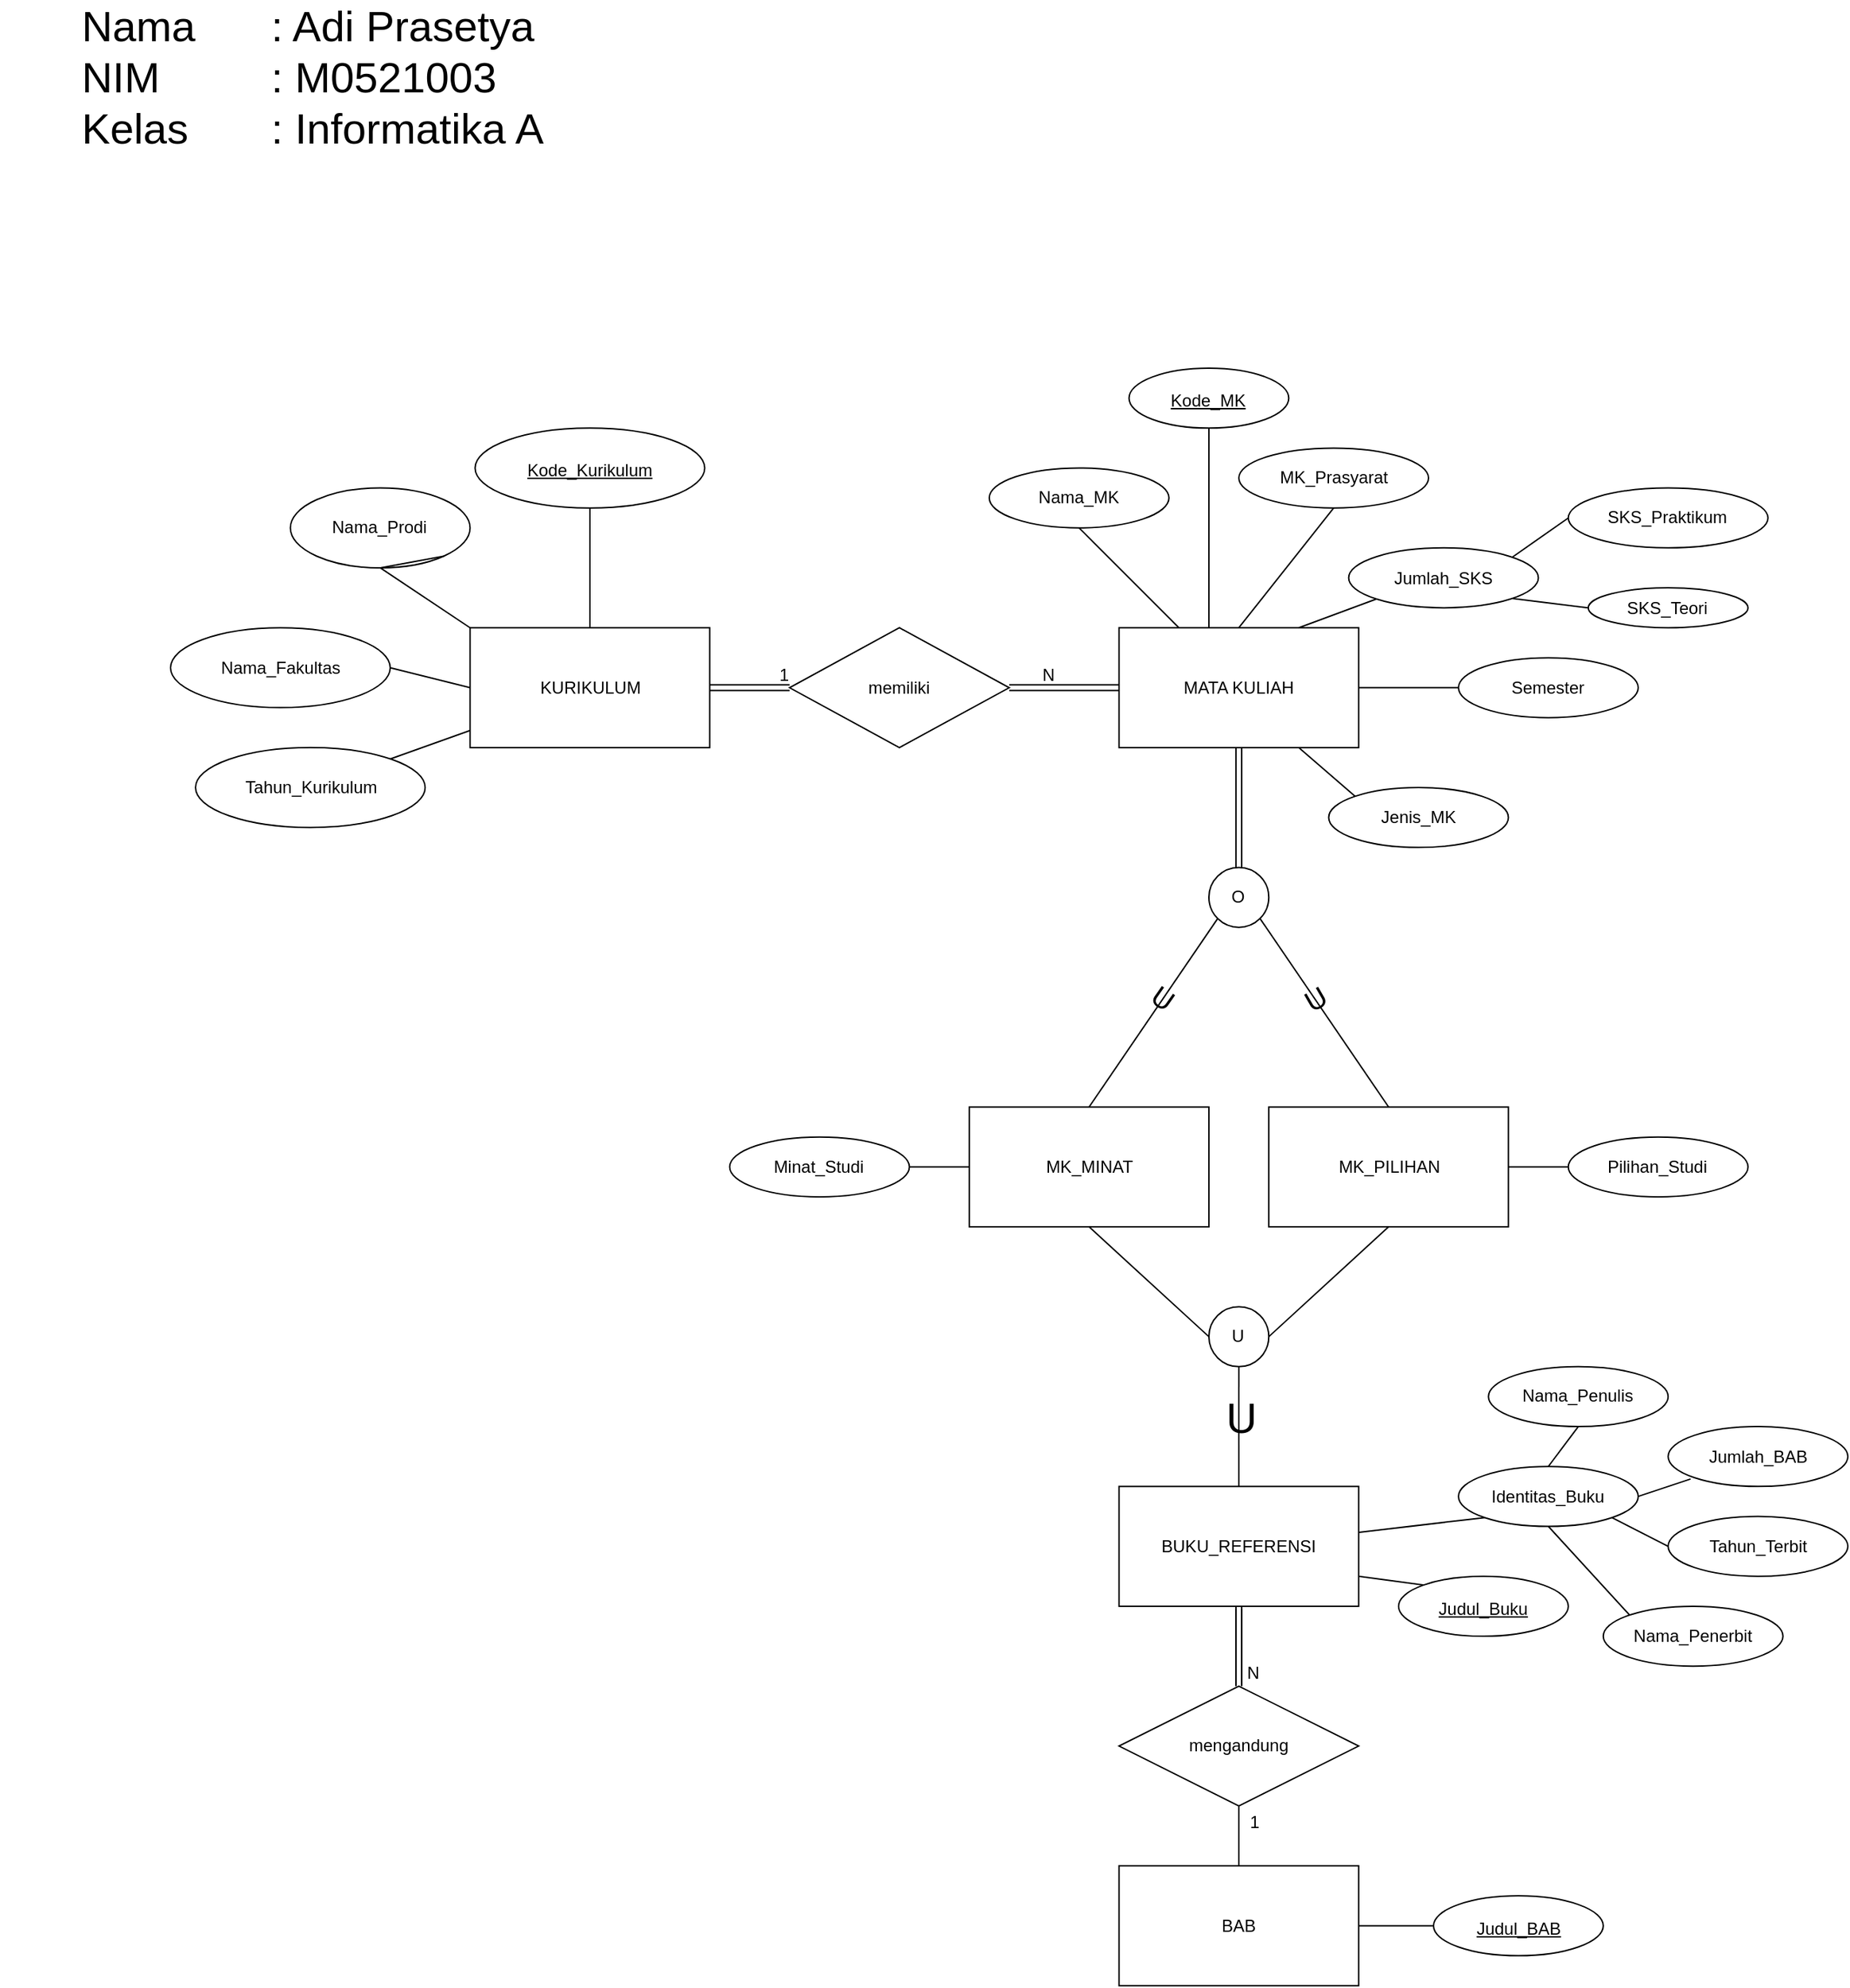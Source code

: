<mxfile version="20.3.0" type="device"><diagram id="R2lEEEUBdFMjLlhIrx00" name="Page-1"><mxGraphModel dx="768" dy="565" grid="1" gridSize="10" guides="1" tooltips="1" connect="1" arrows="1" fold="1" page="1" pageScale="1" pageWidth="1600" pageHeight="900" math="0" shadow="0" extFonts="Permanent Marker^https://fonts.googleapis.com/css?family=Permanent+Marker"><root><mxCell id="0"/><mxCell id="1" parent="0"/><mxCell id="eW2NeaC6sEYK9tU9tCNA-118" value="&lt;div style=&quot;text-align: left; font-size: 30px;&quot;&gt;&lt;span style=&quot;background-color: initial;&quot;&gt;&lt;font style=&quot;font-size: 30px;&quot;&gt;Nama&lt;span style=&quot;white-space: pre;&quot;&gt;&#9;&lt;/span&gt;: Adi Prasetya&lt;/font&gt;&lt;/span&gt;&lt;/div&gt;&lt;font style=&quot;font-size: 30px;&quot;&gt;&lt;div style=&quot;text-align: left;&quot;&gt;&lt;span style=&quot;background-color: initial;&quot;&gt;NIM&amp;nbsp; &amp;nbsp; &lt;span style=&quot;white-space: pre;&quot;&gt;&#9;&lt;/span&gt;: M0521003&lt;/span&gt;&lt;/div&gt;&lt;div style=&quot;text-align: left;&quot;&gt;&lt;span style=&quot;background-color: initial;&quot;&gt;Kelas &lt;span style=&quot;white-space: pre;&quot;&gt;&#9;&lt;/span&gt;: Informatika A&lt;/span&gt;&lt;/div&gt;&lt;/font&gt;" style="text;html=1;strokeColor=none;fillColor=none;align=center;verticalAlign=middle;whiteSpace=wrap;rounded=0;fontSize=12;" parent="1" vertex="1"><mxGeometry x="50" y="70" width="440" height="90" as="geometry"/></mxCell><mxCell id="eW2NeaC6sEYK9tU9tCNA-127" value="" style="group" parent="1" vertex="1" connectable="0"><mxGeometry x="170" y="320" width="1180" height="1137.86" as="geometry"/></mxCell><mxCell id="eW2NeaC6sEYK9tU9tCNA-1" value="KURIKULUM" style="rounded=0;whiteSpace=wrap;html=1;" parent="eW2NeaC6sEYK9tU9tCNA-127" vertex="1"><mxGeometry x="210.714" y="182.62" width="168.571" height="84.286" as="geometry"/></mxCell><mxCell id="eW2NeaC6sEYK9tU9tCNA-2" value="MATA KULIAH" style="rounded=0;whiteSpace=wrap;html=1;" parent="eW2NeaC6sEYK9tU9tCNA-127" vertex="1"><mxGeometry x="667.262" y="182.62" width="168.571" height="84.286" as="geometry"/></mxCell><mxCell id="eW2NeaC6sEYK9tU9tCNA-4" value="memiliki" style="rhombus;whiteSpace=wrap;html=1;" parent="eW2NeaC6sEYK9tU9tCNA-127" vertex="1"><mxGeometry x="435.476" y="182.62" width="154.524" height="84.286" as="geometry"/></mxCell><mxCell id="eW2NeaC6sEYK9tU9tCNA-11" style="edgeStyle=none;rounded=0;orthogonalLoop=1;jettySize=auto;html=1;exitX=0.5;exitY=1;exitDx=0;exitDy=0;endArrow=none;endFill=0;" parent="eW2NeaC6sEYK9tU9tCNA-127" edge="1"><mxGeometry relative="1" as="geometry"><mxPoint x="730.476" y="42.143" as="sourcePoint"/><mxPoint x="730.476" y="182.62" as="targetPoint"/></mxGeometry></mxCell><mxCell id="eW2NeaC6sEYK9tU9tCNA-10" style="rounded=0;orthogonalLoop=1;jettySize=auto;html=1;exitX=0.5;exitY=1;exitDx=0;exitDy=0;entryX=0.25;entryY=0;entryDx=0;entryDy=0;endArrow=none;endFill=0;" parent="eW2NeaC6sEYK9tU9tCNA-127" source="eW2NeaC6sEYK9tU9tCNA-7" target="eW2NeaC6sEYK9tU9tCNA-2" edge="1"><mxGeometry relative="1" as="geometry"/></mxCell><mxCell id="eW2NeaC6sEYK9tU9tCNA-7" value="Nama_MK" style="ellipse;whiteSpace=wrap;html=1;" parent="eW2NeaC6sEYK9tU9tCNA-127" vertex="1"><mxGeometry x="575.952" y="70.238" width="126.429" height="42.143" as="geometry"/></mxCell><mxCell id="eW2NeaC6sEYK9tU9tCNA-13" style="edgeStyle=none;rounded=0;orthogonalLoop=1;jettySize=auto;html=1;exitX=0.5;exitY=1;exitDx=0;exitDy=0;entryX=0.5;entryY=0;entryDx=0;entryDy=0;endArrow=none;endFill=0;" parent="eW2NeaC6sEYK9tU9tCNA-127" source="eW2NeaC6sEYK9tU9tCNA-12" target="eW2NeaC6sEYK9tU9tCNA-2" edge="1"><mxGeometry relative="1" as="geometry"/></mxCell><mxCell id="eW2NeaC6sEYK9tU9tCNA-12" value="MK_Prasyarat" style="ellipse;whiteSpace=wrap;html=1;" parent="eW2NeaC6sEYK9tU9tCNA-127" vertex="1"><mxGeometry x="751.548" y="56.191" width="133.452" height="42.143" as="geometry"/></mxCell><mxCell id="eW2NeaC6sEYK9tU9tCNA-15" style="edgeStyle=none;rounded=0;orthogonalLoop=1;jettySize=auto;html=1;exitX=0;exitY=1;exitDx=0;exitDy=0;entryX=0.75;entryY=0;entryDx=0;entryDy=0;endArrow=none;endFill=0;" parent="eW2NeaC6sEYK9tU9tCNA-127" source="eW2NeaC6sEYK9tU9tCNA-14" target="eW2NeaC6sEYK9tU9tCNA-2" edge="1"><mxGeometry relative="1" as="geometry"/></mxCell><mxCell id="eW2NeaC6sEYK9tU9tCNA-14" value="Jumlah_SKS" style="ellipse;whiteSpace=wrap;html=1;" parent="eW2NeaC6sEYK9tU9tCNA-127" vertex="1"><mxGeometry x="828.81" y="126.429" width="133.452" height="42.143" as="geometry"/></mxCell><mxCell id="eW2NeaC6sEYK9tU9tCNA-16" value="O" style="ellipse;whiteSpace=wrap;html=1;aspect=fixed;" parent="eW2NeaC6sEYK9tU9tCNA-127" vertex="1"><mxGeometry x="730.476" y="351.191" width="42.143" height="42.143" as="geometry"/></mxCell><mxCell id="eW2NeaC6sEYK9tU9tCNA-20" style="edgeStyle=none;rounded=0;orthogonalLoop=1;jettySize=auto;html=1;exitX=0.5;exitY=1;exitDx=0;exitDy=0;entryX=0.5;entryY=0;entryDx=0;entryDy=0;endArrow=none;endFill=0;shape=link;" parent="eW2NeaC6sEYK9tU9tCNA-127" source="eW2NeaC6sEYK9tU9tCNA-2" target="eW2NeaC6sEYK9tU9tCNA-16" edge="1"><mxGeometry relative="1" as="geometry"/></mxCell><mxCell id="eW2NeaC6sEYK9tU9tCNA-18" value="MK_PILIHAN" style="rounded=0;whiteSpace=wrap;html=1;" parent="eW2NeaC6sEYK9tU9tCNA-127" vertex="1"><mxGeometry x="772.619" y="519.763" width="168.571" height="84.286" as="geometry"/></mxCell><mxCell id="eW2NeaC6sEYK9tU9tCNA-23" style="edgeStyle=none;rounded=0;orthogonalLoop=1;jettySize=auto;html=1;entryX=0.5;entryY=0;entryDx=0;entryDy=0;endArrow=none;endFill=0;startArrow=none;startFill=0;exitX=1;exitY=1;exitDx=0;exitDy=0;" parent="eW2NeaC6sEYK9tU9tCNA-127" source="eW2NeaC6sEYK9tU9tCNA-16" target="eW2NeaC6sEYK9tU9tCNA-18" edge="1"><mxGeometry relative="1" as="geometry"><mxPoint x="856.905" y="449.525" as="sourcePoint"/></mxGeometry></mxCell><mxCell id="eW2NeaC6sEYK9tU9tCNA-19" value="MK_MINAT" style="rounded=0;whiteSpace=wrap;html=1;" parent="eW2NeaC6sEYK9tU9tCNA-127" vertex="1"><mxGeometry x="561.905" y="519.763" width="168.571" height="84.286" as="geometry"/></mxCell><mxCell id="eW2NeaC6sEYK9tU9tCNA-22" style="edgeStyle=none;rounded=0;orthogonalLoop=1;jettySize=auto;html=1;exitX=0;exitY=1;exitDx=0;exitDy=0;entryX=0.5;entryY=0;entryDx=0;entryDy=0;endArrow=none;endFill=0;" parent="eW2NeaC6sEYK9tU9tCNA-127" source="eW2NeaC6sEYK9tU9tCNA-16" target="eW2NeaC6sEYK9tU9tCNA-19" edge="1"><mxGeometry relative="1" as="geometry"/></mxCell><mxCell id="eW2NeaC6sEYK9tU9tCNA-29" style="edgeStyle=none;rounded=0;orthogonalLoop=1;jettySize=auto;html=1;exitX=0;exitY=0.5;exitDx=0;exitDy=0;entryX=1;entryY=0;entryDx=0;entryDy=0;startArrow=none;startFill=0;endArrow=none;endFill=0;" parent="eW2NeaC6sEYK9tU9tCNA-127" source="eW2NeaC6sEYK9tU9tCNA-26" edge="1"><mxGeometry relative="1" as="geometry"><mxPoint x="943.912" y="132.987" as="targetPoint"/></mxGeometry></mxCell><mxCell id="eW2NeaC6sEYK9tU9tCNA-26" value="SKS_Praktikum" style="ellipse;whiteSpace=wrap;html=1;" parent="eW2NeaC6sEYK9tU9tCNA-127" vertex="1"><mxGeometry x="983.333" y="84.286" width="140.476" height="42.143" as="geometry"/></mxCell><mxCell id="eW2NeaC6sEYK9tU9tCNA-30" style="edgeStyle=none;rounded=0;orthogonalLoop=1;jettySize=auto;html=1;exitX=0;exitY=0.5;exitDx=0;exitDy=0;entryX=1;entryY=1;entryDx=0;entryDy=0;startArrow=none;startFill=0;endArrow=none;endFill=0;" parent="eW2NeaC6sEYK9tU9tCNA-127" source="eW2NeaC6sEYK9tU9tCNA-27" edge="1"><mxGeometry relative="1" as="geometry"><mxPoint x="943.912" y="162.013" as="targetPoint"/></mxGeometry></mxCell><mxCell id="eW2NeaC6sEYK9tU9tCNA-27" value="SKS_Teori" style="ellipse;whiteSpace=wrap;html=1;" parent="eW2NeaC6sEYK9tU9tCNA-127" vertex="1"><mxGeometry x="997.381" y="154.524" width="112.381" height="28.095" as="geometry"/></mxCell><mxCell id="eW2NeaC6sEYK9tU9tCNA-41" value="&lt;font style=&quot;font-size: 12px;&quot;&gt;Kode_MK&lt;/font&gt;" style="ellipse;whiteSpace=wrap;html=1;align=center;fontStyle=4;strokeColor=default;fontSize=18;" parent="eW2NeaC6sEYK9tU9tCNA-127" vertex="1"><mxGeometry x="674.286" width="112.381" height="42.143" as="geometry"/></mxCell><mxCell id="eW2NeaC6sEYK9tU9tCNA-42" value="BUKU_REFERENSI" style="rounded=0;whiteSpace=wrap;html=1;" parent="eW2NeaC6sEYK9tU9tCNA-127" vertex="1"><mxGeometry x="667.262" y="786.669" width="168.571" height="84.286" as="geometry"/></mxCell><mxCell id="eW2NeaC6sEYK9tU9tCNA-92" value="" style="edgeStyle=none;shape=link;rounded=0;orthogonalLoop=1;jettySize=auto;html=1;fontSize=12;startArrow=none;startFill=0;endArrow=none;endFill=0;targetPerimeterSpacing=2;" parent="eW2NeaC6sEYK9tU9tCNA-127" source="eW2NeaC6sEYK9tU9tCNA-46" target="eW2NeaC6sEYK9tU9tCNA-42" edge="1"><mxGeometry relative="1" as="geometry"/></mxCell><mxCell id="eW2NeaC6sEYK9tU9tCNA-46" value="mengandung" style="shape=rhombus;perimeter=rhombusPerimeter;whiteSpace=wrap;html=1;align=center;strokeColor=default;fontSize=12;" parent="eW2NeaC6sEYK9tU9tCNA-127" vertex="1"><mxGeometry x="667.262" y="927.145" width="168.571" height="84.286" as="geometry"/></mxCell><mxCell id="eW2NeaC6sEYK9tU9tCNA-48" value="BAB" style="rounded=0;whiteSpace=wrap;html=1;" parent="eW2NeaC6sEYK9tU9tCNA-127" vertex="1"><mxGeometry x="667.262" y="1053.574" width="168.571" height="84.286" as="geometry"/></mxCell><mxCell id="eW2NeaC6sEYK9tU9tCNA-53" style="edgeStyle=none;rounded=0;orthogonalLoop=1;jettySize=auto;html=1;exitX=1;exitY=0.5;exitDx=0;exitDy=0;entryX=0.5;entryY=1;entryDx=0;entryDy=0;fontSize=12;startArrow=none;startFill=0;endArrow=none;endFill=0;" parent="eW2NeaC6sEYK9tU9tCNA-127" source="eW2NeaC6sEYK9tU9tCNA-50" target="eW2NeaC6sEYK9tU9tCNA-18" edge="1"><mxGeometry relative="1" as="geometry"/></mxCell><mxCell id="eW2NeaC6sEYK9tU9tCNA-54" style="edgeStyle=none;rounded=0;orthogonalLoop=1;jettySize=auto;html=1;exitX=0.5;exitY=1;exitDx=0;exitDy=0;entryX=0.5;entryY=0;entryDx=0;entryDy=0;fontSize=12;startArrow=none;startFill=0;endArrow=none;endFill=0;" parent="eW2NeaC6sEYK9tU9tCNA-127" source="eW2NeaC6sEYK9tU9tCNA-50" target="eW2NeaC6sEYK9tU9tCNA-42" edge="1"><mxGeometry relative="1" as="geometry"/></mxCell><mxCell id="eW2NeaC6sEYK9tU9tCNA-50" value="U" style="ellipse;whiteSpace=wrap;html=1;aspect=fixed;" parent="eW2NeaC6sEYK9tU9tCNA-127" vertex="1"><mxGeometry x="730.476" y="660.24" width="42.143" height="42.143" as="geometry"/></mxCell><mxCell id="eW2NeaC6sEYK9tU9tCNA-74" style="edgeStyle=none;rounded=0;orthogonalLoop=1;jettySize=auto;html=1;exitX=0.5;exitY=1;exitDx=0;exitDy=0;entryX=0.5;entryY=0;entryDx=0;entryDy=0;fontSize=12;startArrow=none;startFill=0;endArrow=none;endFill=0;" parent="eW2NeaC6sEYK9tU9tCNA-127" source="eW2NeaC6sEYK9tU9tCNA-55" target="eW2NeaC6sEYK9tU9tCNA-1" edge="1"><mxGeometry relative="1" as="geometry"/></mxCell><mxCell id="eW2NeaC6sEYK9tU9tCNA-55" value="&lt;font style=&quot;font-size: 12px;&quot;&gt;Kode_Kurikulum&lt;/font&gt;" style="ellipse;whiteSpace=wrap;html=1;align=center;fontStyle=4;strokeColor=default;fontSize=18;" parent="eW2NeaC6sEYK9tU9tCNA-127" vertex="1"><mxGeometry x="214.226" y="42.143" width="161.548" height="56.191" as="geometry"/></mxCell><mxCell id="eW2NeaC6sEYK9tU9tCNA-67" style="edgeStyle=none;rounded=0;orthogonalLoop=1;jettySize=auto;html=1;exitX=0.5;exitY=1;exitDx=0;exitDy=0;entryX=0;entryY=0;entryDx=0;entryDy=0;fontSize=12;startArrow=none;startFill=0;endArrow=none;endFill=0;" parent="eW2NeaC6sEYK9tU9tCNA-127" source="eW2NeaC6sEYK9tU9tCNA-60" target="eW2NeaC6sEYK9tU9tCNA-1" edge="1"><mxGeometry relative="1" as="geometry"/></mxCell><mxCell id="eW2NeaC6sEYK9tU9tCNA-60" value="Nama_Prodi" style="ellipse;whiteSpace=wrap;html=1;" parent="eW2NeaC6sEYK9tU9tCNA-127" vertex="1"><mxGeometry x="84.286" y="84.286" width="126.429" height="56.191" as="geometry"/></mxCell><mxCell id="eW2NeaC6sEYK9tU9tCNA-64" style="edgeStyle=none;rounded=0;orthogonalLoop=1;jettySize=auto;html=1;exitX=1;exitY=0.5;exitDx=0;exitDy=0;entryX=0;entryY=0.5;entryDx=0;entryDy=0;fontSize=12;startArrow=none;startFill=0;endArrow=none;endFill=0;" parent="eW2NeaC6sEYK9tU9tCNA-127" source="eW2NeaC6sEYK9tU9tCNA-63" target="eW2NeaC6sEYK9tU9tCNA-1" edge="1"><mxGeometry relative="1" as="geometry"/></mxCell><mxCell id="eW2NeaC6sEYK9tU9tCNA-63" value="Nama_Fakultas" style="ellipse;whiteSpace=wrap;html=1;" parent="eW2NeaC6sEYK9tU9tCNA-127" vertex="1"><mxGeometry y="182.62" width="154.524" height="56.191" as="geometry"/></mxCell><mxCell id="eW2NeaC6sEYK9tU9tCNA-71" value="" style="edgeStyle=none;rounded=0;orthogonalLoop=1;jettySize=auto;html=1;fontSize=12;startArrow=none;startFill=0;endArrow=none;endFill=0;" parent="eW2NeaC6sEYK9tU9tCNA-127" source="eW2NeaC6sEYK9tU9tCNA-70" target="eW2NeaC6sEYK9tU9tCNA-1" edge="1"><mxGeometry relative="1" as="geometry"/></mxCell><mxCell id="eW2NeaC6sEYK9tU9tCNA-70" value="Tahun_Kurikulum" style="ellipse;whiteSpace=wrap;html=1;" parent="eW2NeaC6sEYK9tU9tCNA-127" vertex="1"><mxGeometry x="17.56" y="266.905" width="161.548" height="56.191" as="geometry"/></mxCell><mxCell id="eW2NeaC6sEYK9tU9tCNA-76" style="edgeStyle=none;rounded=0;orthogonalLoop=1;jettySize=auto;html=1;exitX=0;exitY=0.5;exitDx=0;exitDy=0;entryX=1;entryY=0.5;entryDx=0;entryDy=0;fontSize=12;startArrow=none;startFill=0;endArrow=none;endFill=0;" parent="eW2NeaC6sEYK9tU9tCNA-127" source="eW2NeaC6sEYK9tU9tCNA-75" target="eW2NeaC6sEYK9tU9tCNA-2" edge="1"><mxGeometry relative="1" as="geometry"/></mxCell><mxCell id="eW2NeaC6sEYK9tU9tCNA-75" value="Semester" style="ellipse;whiteSpace=wrap;html=1;" parent="eW2NeaC6sEYK9tU9tCNA-127" vertex="1"><mxGeometry x="906.071" y="203.691" width="126.429" height="42.143" as="geometry"/></mxCell><mxCell id="eW2NeaC6sEYK9tU9tCNA-80" style="edgeStyle=none;rounded=0;orthogonalLoop=1;jettySize=auto;html=1;exitX=1;exitY=0.5;exitDx=0;exitDy=0;entryX=0;entryY=0.5;entryDx=0;entryDy=0;fontSize=12;startArrow=none;startFill=0;endArrow=none;endFill=0;" parent="eW2NeaC6sEYK9tU9tCNA-127" source="eW2NeaC6sEYK9tU9tCNA-78" target="eW2NeaC6sEYK9tU9tCNA-19" edge="1"><mxGeometry relative="1" as="geometry"/></mxCell><mxCell id="eW2NeaC6sEYK9tU9tCNA-78" value="Minat_Studi" style="ellipse;whiteSpace=wrap;html=1;" parent="eW2NeaC6sEYK9tU9tCNA-127" vertex="1"><mxGeometry x="393.333" y="540.835" width="126.429" height="42.143" as="geometry"/></mxCell><mxCell id="eW2NeaC6sEYK9tU9tCNA-83" style="edgeStyle=none;rounded=0;orthogonalLoop=1;jettySize=auto;html=1;exitX=0;exitY=0.5;exitDx=0;exitDy=0;entryX=1;entryY=0.5;entryDx=0;entryDy=0;fontSize=12;startArrow=none;startFill=0;endArrow=none;endFill=0;" parent="eW2NeaC6sEYK9tU9tCNA-127" source="eW2NeaC6sEYK9tU9tCNA-81" target="eW2NeaC6sEYK9tU9tCNA-18" edge="1"><mxGeometry relative="1" as="geometry"/></mxCell><mxCell id="eW2NeaC6sEYK9tU9tCNA-81" value="Pilihan_Studi" style="ellipse;whiteSpace=wrap;html=1;" parent="eW2NeaC6sEYK9tU9tCNA-127" vertex="1"><mxGeometry x="983.333" y="540.835" width="126.429" height="42.143" as="geometry"/></mxCell><mxCell id="eW2NeaC6sEYK9tU9tCNA-84" value="Jenis_MK" style="ellipse;whiteSpace=wrap;html=1;" parent="eW2NeaC6sEYK9tU9tCNA-127" vertex="1"><mxGeometry x="814.762" y="295.001" width="126.429" height="42.143" as="geometry"/></mxCell><mxCell id="eW2NeaC6sEYK9tU9tCNA-86" value="" style="endArrow=none;html=1;rounded=0;fontSize=12;shape=link;exitX=1;exitY=0.5;exitDx=0;exitDy=0;entryX=0;entryY=0.5;entryDx=0;entryDy=0;" parent="eW2NeaC6sEYK9tU9tCNA-127" source="eW2NeaC6sEYK9tU9tCNA-1" target="eW2NeaC6sEYK9tU9tCNA-4" edge="1"><mxGeometry relative="1" as="geometry"><mxPoint x="407.381" y="140.477" as="sourcePoint"/><mxPoint x="632.143" y="140.477" as="targetPoint"/></mxGeometry></mxCell><mxCell id="eW2NeaC6sEYK9tU9tCNA-87" value="1" style="resizable=0;html=1;align=right;verticalAlign=bottom;strokeColor=default;fontSize=12;" parent="eW2NeaC6sEYK9tU9tCNA-86" connectable="0" vertex="1"><mxGeometry x="1" relative="1" as="geometry"/></mxCell><mxCell id="eW2NeaC6sEYK9tU9tCNA-52" style="edgeStyle=none;rounded=0;orthogonalLoop=1;jettySize=auto;html=1;exitX=0.5;exitY=1;exitDx=0;exitDy=0;fontSize=12;startArrow=none;startFill=0;endArrow=none;endFill=0;entryX=0;entryY=0.5;entryDx=0;entryDy=0;" parent="eW2NeaC6sEYK9tU9tCNA-127" source="eW2NeaC6sEYK9tU9tCNA-19" target="eW2NeaC6sEYK9tU9tCNA-50" edge="1"><mxGeometry relative="1" as="geometry"/></mxCell><mxCell id="eW2NeaC6sEYK9tU9tCNA-88" value="" style="endArrow=none;html=1;rounded=0;fontSize=12;shape=link;exitX=1;exitY=0.5;exitDx=0;exitDy=0;entryX=0;entryY=0.5;entryDx=0;entryDy=0;targetPerimeterSpacing=2;" parent="eW2NeaC6sEYK9tU9tCNA-127" source="eW2NeaC6sEYK9tU9tCNA-4" target="eW2NeaC6sEYK9tU9tCNA-2" edge="1"><mxGeometry relative="1" as="geometry"><mxPoint x="561.905" y="266.905" as="sourcePoint"/><mxPoint x="618.095" y="266.905" as="targetPoint"/></mxGeometry></mxCell><mxCell id="eW2NeaC6sEYK9tU9tCNA-89" value="N" style="resizable=0;html=1;align=right;verticalAlign=bottom;strokeColor=default;fontSize=12;" parent="eW2NeaC6sEYK9tU9tCNA-88" connectable="0" vertex="1"><mxGeometry x="1" relative="1" as="geometry"><mxPoint x="-45" as="offset"/></mxGeometry></mxCell><mxCell id="eW2NeaC6sEYK9tU9tCNA-90" value="" style="endArrow=none;html=1;rounded=0;fontSize=12;targetPerimeterSpacing=2;shape=link;exitX=0.5;exitY=1;exitDx=0;exitDy=0;entryX=0.5;entryY=0;entryDx=0;entryDy=0;" parent="eW2NeaC6sEYK9tU9tCNA-127" source="eW2NeaC6sEYK9tU9tCNA-42" target="eW2NeaC6sEYK9tU9tCNA-46" edge="1"><mxGeometry relative="1" as="geometry"><mxPoint x="505.714" y="927.145" as="sourcePoint"/><mxPoint x="730.476" y="927.145" as="targetPoint"/></mxGeometry></mxCell><mxCell id="eW2NeaC6sEYK9tU9tCNA-91" value="N" style="resizable=0;html=1;align=right;verticalAlign=bottom;strokeColor=default;fontSize=12;" parent="eW2NeaC6sEYK9tU9tCNA-90" connectable="0" vertex="1"><mxGeometry x="1" relative="1" as="geometry"><mxPoint x="15" as="offset"/></mxGeometry></mxCell><mxCell id="eW2NeaC6sEYK9tU9tCNA-85" style="edgeStyle=none;rounded=0;orthogonalLoop=1;jettySize=auto;html=1;exitX=0.75;exitY=1;exitDx=0;exitDy=0;entryX=0;entryY=0;entryDx=0;entryDy=0;fontSize=12;startArrow=none;startFill=0;endArrow=none;endFill=0;" parent="eW2NeaC6sEYK9tU9tCNA-127" source="eW2NeaC6sEYK9tU9tCNA-2" target="eW2NeaC6sEYK9tU9tCNA-84" edge="1"><mxGeometry relative="1" as="geometry"/></mxCell><mxCell id="eW2NeaC6sEYK9tU9tCNA-93" value="" style="endArrow=none;html=1;rounded=0;fontSize=12;targetPerimeterSpacing=2;exitX=0.5;exitY=0;exitDx=0;exitDy=0;entryX=0.5;entryY=1;entryDx=0;entryDy=0;" parent="eW2NeaC6sEYK9tU9tCNA-127" source="eW2NeaC6sEYK9tU9tCNA-48" target="eW2NeaC6sEYK9tU9tCNA-46" edge="1"><mxGeometry relative="1" as="geometry"><mxPoint x="505.714" y="927.145" as="sourcePoint"/><mxPoint x="730.476" y="927.145" as="targetPoint"/></mxGeometry></mxCell><mxCell id="eW2NeaC6sEYK9tU9tCNA-94" value="1" style="resizable=0;html=1;align=right;verticalAlign=bottom;strokeColor=default;fontSize=12;" parent="eW2NeaC6sEYK9tU9tCNA-93" connectable="0" vertex="1"><mxGeometry x="1" relative="1" as="geometry"><mxPoint x="15" y="20" as="offset"/></mxGeometry></mxCell><mxCell id="eW2NeaC6sEYK9tU9tCNA-97" value="Nama_Penulis" style="ellipse;whiteSpace=wrap;html=1;" parent="eW2NeaC6sEYK9tU9tCNA-127" vertex="1"><mxGeometry x="927.143" y="702.383" width="126.429" height="42.143" as="geometry"/></mxCell><mxCell id="eW2NeaC6sEYK9tU9tCNA-98" value="Jumlah_BAB" style="ellipse;whiteSpace=wrap;html=1;" parent="eW2NeaC6sEYK9tU9tCNA-127" vertex="1"><mxGeometry x="1053.571" y="744.526" width="126.429" height="42.143" as="geometry"/></mxCell><mxCell id="eW2NeaC6sEYK9tU9tCNA-106" style="edgeStyle=none;rounded=0;orthogonalLoop=1;jettySize=auto;html=1;exitX=0;exitY=0;exitDx=0;exitDy=0;entryX=1;entryY=0.75;entryDx=0;entryDy=0;fontSize=12;startArrow=none;startFill=0;endArrow=none;endFill=0;targetPerimeterSpacing=2;" parent="eW2NeaC6sEYK9tU9tCNA-127" source="eW2NeaC6sEYK9tU9tCNA-105" target="eW2NeaC6sEYK9tU9tCNA-42" edge="1"><mxGeometry relative="1" as="geometry"/></mxCell><mxCell id="eW2NeaC6sEYK9tU9tCNA-105" value="&lt;font style=&quot;font-size: 12px;&quot;&gt;Judul_Buku&lt;/font&gt;" style="ellipse;whiteSpace=wrap;html=1;align=center;fontStyle=4;strokeColor=default;fontSize=18;" parent="eW2NeaC6sEYK9tU9tCNA-127" vertex="1"><mxGeometry x="863.929" y="849.883" width="119.405" height="42.143" as="geometry"/></mxCell><mxCell id="eW2NeaC6sEYK9tU9tCNA-109" style="edgeStyle=none;rounded=0;orthogonalLoop=1;jettySize=auto;html=1;exitX=0;exitY=0.5;exitDx=0;exitDy=0;entryX=1;entryY=0.5;entryDx=0;entryDy=0;fontSize=12;startArrow=none;startFill=0;endArrow=none;endFill=0;targetPerimeterSpacing=2;" parent="eW2NeaC6sEYK9tU9tCNA-127" source="eW2NeaC6sEYK9tU9tCNA-108" target="eW2NeaC6sEYK9tU9tCNA-48" edge="1"><mxGeometry relative="1" as="geometry"/></mxCell><mxCell id="eW2NeaC6sEYK9tU9tCNA-108" value="&lt;font style=&quot;font-size: 12px;&quot;&gt;Judul_BAB&lt;/font&gt;" style="ellipse;whiteSpace=wrap;html=1;align=center;fontStyle=4;strokeColor=default;fontSize=18;" parent="eW2NeaC6sEYK9tU9tCNA-127" vertex="1"><mxGeometry x="888.512" y="1074.646" width="119.405" height="42.143" as="geometry"/></mxCell><mxCell id="eW2NeaC6sEYK9tU9tCNA-110" value="Identitas_Buku" style="ellipse;whiteSpace=wrap;html=1;" parent="eW2NeaC6sEYK9tU9tCNA-127" vertex="1"><mxGeometry x="906.071" y="772.621" width="126.429" height="42.143" as="geometry"/></mxCell><mxCell id="eW2NeaC6sEYK9tU9tCNA-111" style="edgeStyle=none;rounded=0;orthogonalLoop=1;jettySize=auto;html=1;entryX=0;entryY=1;entryDx=0;entryDy=0;fontSize=12;startArrow=none;startFill=0;endArrow=none;endFill=0;targetPerimeterSpacing=2;" parent="eW2NeaC6sEYK9tU9tCNA-127" source="eW2NeaC6sEYK9tU9tCNA-42" target="eW2NeaC6sEYK9tU9tCNA-110" edge="1"><mxGeometry relative="1" as="geometry"><mxPoint x="842.857" y="814.764" as="sourcePoint"/></mxGeometry></mxCell><mxCell id="eW2NeaC6sEYK9tU9tCNA-104" style="edgeStyle=none;rounded=0;orthogonalLoop=1;jettySize=auto;html=1;exitX=0.5;exitY=0;exitDx=0;exitDy=0;entryX=0.5;entryY=1;entryDx=0;entryDy=0;fontSize=12;startArrow=none;startFill=0;endArrow=none;endFill=0;targetPerimeterSpacing=2;" parent="eW2NeaC6sEYK9tU9tCNA-127" source="eW2NeaC6sEYK9tU9tCNA-110" target="eW2NeaC6sEYK9tU9tCNA-97" edge="1"><mxGeometry relative="1" as="geometry"/></mxCell><mxCell id="eW2NeaC6sEYK9tU9tCNA-103" value="" style="edgeStyle=none;rounded=0;orthogonalLoop=1;jettySize=auto;html=1;fontSize=12;startArrow=none;startFill=0;endArrow=none;endFill=0;targetPerimeterSpacing=2;exitX=1;exitY=0.5;exitDx=0;exitDy=0;" parent="eW2NeaC6sEYK9tU9tCNA-127" source="eW2NeaC6sEYK9tU9tCNA-110" target="eW2NeaC6sEYK9tU9tCNA-98" edge="1"><mxGeometry relative="1" as="geometry"/></mxCell><mxCell id="eW2NeaC6sEYK9tU9tCNA-114" value="Tahun_Terbit&lt;span style=&quot;color: rgba(0, 0, 0, 0); font-family: monospace; font-size: 0px; text-align: start;&quot;&gt;%3CmxGraphModel%3E%3Croot%3E%3CmxCell%20id%3D%220%22%2F%3E%3CmxCell%20id%3D%221%22%20parent%3D%220%22%2F%3E%3CmxCell%20id%3D%222%22%20value%3D%22Jumlah_BAB%22%20style%3D%22ellipse%3BwhiteSpace%3Dwrap%3Bhtml%3D1%3B%22%20vertex%3D%221%22%20parent%3D%221%22%3E%3CmxGeometry%20x%3D%22860%22%20y%3D%22730%22%20width%3D%2290%22%20height%3D%2230%22%20as%3D%22geometry%22%2F%3E%3C%2FmxCell%3E%3C%2Froot%3E%3C%2FmxGraphModel%3E&lt;/span&gt;" style="ellipse;whiteSpace=wrap;html=1;" parent="eW2NeaC6sEYK9tU9tCNA-127" vertex="1"><mxGeometry x="1053.571" y="807.74" width="126.429" height="42.143" as="geometry"/></mxCell><mxCell id="eW2NeaC6sEYK9tU9tCNA-116" style="edgeStyle=none;rounded=0;orthogonalLoop=1;jettySize=auto;html=1;exitX=1;exitY=1;exitDx=0;exitDy=0;entryX=0;entryY=0.5;entryDx=0;entryDy=0;fontSize=12;startArrow=none;startFill=0;endArrow=none;endFill=0;targetPerimeterSpacing=2;" parent="eW2NeaC6sEYK9tU9tCNA-127" source="eW2NeaC6sEYK9tU9tCNA-110" target="eW2NeaC6sEYK9tU9tCNA-114" edge="1"><mxGeometry relative="1" as="geometry"/></mxCell><mxCell id="eW2NeaC6sEYK9tU9tCNA-115" value="Nama_Penerbit" style="ellipse;whiteSpace=wrap;html=1;" parent="eW2NeaC6sEYK9tU9tCNA-127" vertex="1"><mxGeometry x="1007.917" y="870.955" width="126.429" height="42.143" as="geometry"/></mxCell><mxCell id="eW2NeaC6sEYK9tU9tCNA-119" value="&lt;font style=&quot;font-size: 20px;&quot;&gt;U&lt;/font&gt;" style="text;html=1;strokeColor=none;fillColor=none;align=center;verticalAlign=middle;whiteSpace=wrap;rounded=0;fontSize=16;rotation=35;" parent="eW2NeaC6sEYK9tU9tCNA-127" vertex="1"><mxGeometry x="657.429" y="421.43" width="84.286" height="42.143" as="geometry"/></mxCell><mxCell id="eW2NeaC6sEYK9tU9tCNA-121" value="&lt;font style=&quot;font-size: 20px;&quot;&gt;U&lt;/font&gt;" style="text;html=1;strokeColor=none;fillColor=none;align=center;verticalAlign=middle;whiteSpace=wrap;rounded=0;fontSize=16;rotation=-30;" parent="eW2NeaC6sEYK9tU9tCNA-127" vertex="1"><mxGeometry x="762.786" y="421.43" width="84.286" height="42.143" as="geometry"/></mxCell><mxCell id="eW2NeaC6sEYK9tU9tCNA-122" value="&lt;font style=&quot;font-size: 30px;&quot;&gt;U&lt;/font&gt;" style="text;html=1;strokeColor=none;fillColor=none;align=center;verticalAlign=middle;whiteSpace=wrap;rounded=0;fontSize=16;rotation=0;" parent="eW2NeaC6sEYK9tU9tCNA-127" vertex="1"><mxGeometry x="715.024" y="723.454" width="77.262" height="28.095" as="geometry"/></mxCell><mxCell id="eW2NeaC6sEYK9tU9tCNA-117" style="edgeStyle=none;rounded=0;orthogonalLoop=1;jettySize=auto;html=1;exitX=0.5;exitY=1;exitDx=0;exitDy=0;entryX=0;entryY=0;entryDx=0;entryDy=0;fontSize=12;startArrow=none;startFill=0;endArrow=none;endFill=0;targetPerimeterSpacing=2;" parent="eW2NeaC6sEYK9tU9tCNA-127" source="eW2NeaC6sEYK9tU9tCNA-110" target="eW2NeaC6sEYK9tU9tCNA-115" edge="1"><mxGeometry relative="1" as="geometry"/></mxCell><mxCell id="eW2NeaC6sEYK9tU9tCNA-126" style="edgeStyle=none;rounded=0;orthogonalLoop=1;jettySize=auto;html=1;exitX=1;exitY=1;exitDx=0;exitDy=0;entryX=0.5;entryY=1;entryDx=0;entryDy=0;fontSize=20;startArrow=none;startFill=0;endArrow=none;endFill=0;targetPerimeterSpacing=2;" parent="eW2NeaC6sEYK9tU9tCNA-127" source="eW2NeaC6sEYK9tU9tCNA-60" target="eW2NeaC6sEYK9tU9tCNA-60" edge="1"><mxGeometry relative="1" as="geometry"/></mxCell></root></mxGraphModel></diagram></mxfile>